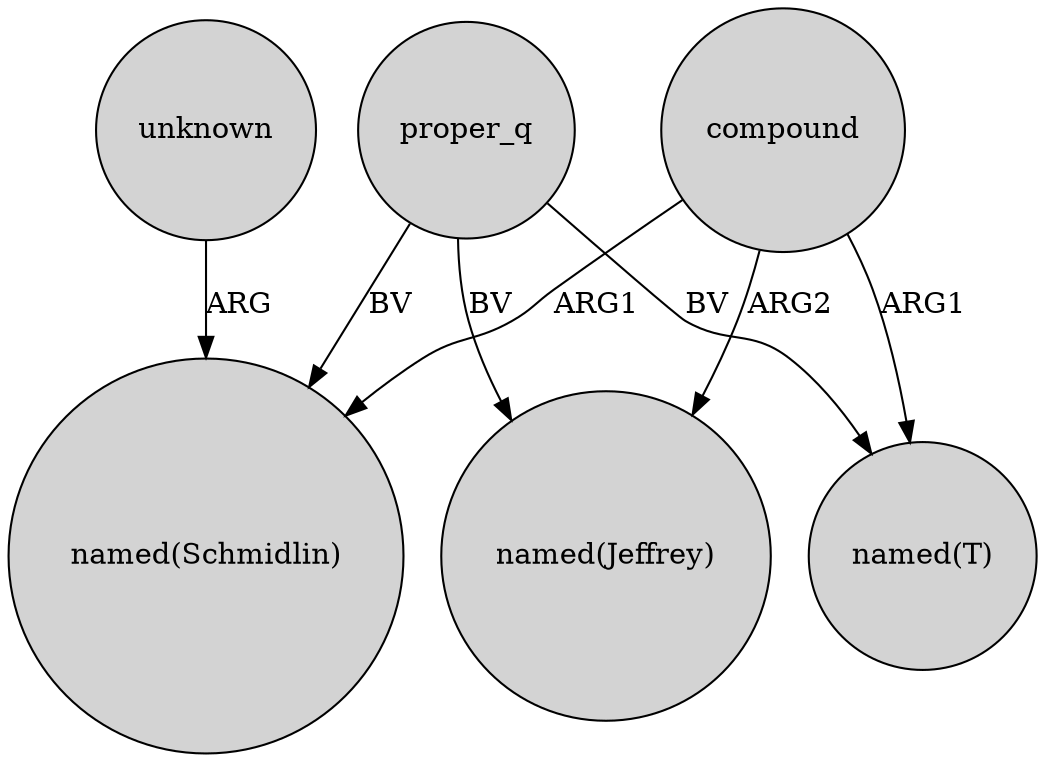 digraph {
	node [shape=circle style=filled]
	compound -> "named(Schmidlin)" [label=ARG1]
	compound -> "named(Jeffrey)" [label=ARG2]
	unknown -> "named(Schmidlin)" [label=ARG]
	proper_q -> "named(Schmidlin)" [label=BV]
	compound -> "named(T)" [label=ARG1]
	proper_q -> "named(Jeffrey)" [label=BV]
	proper_q -> "named(T)" [label=BV]
}
